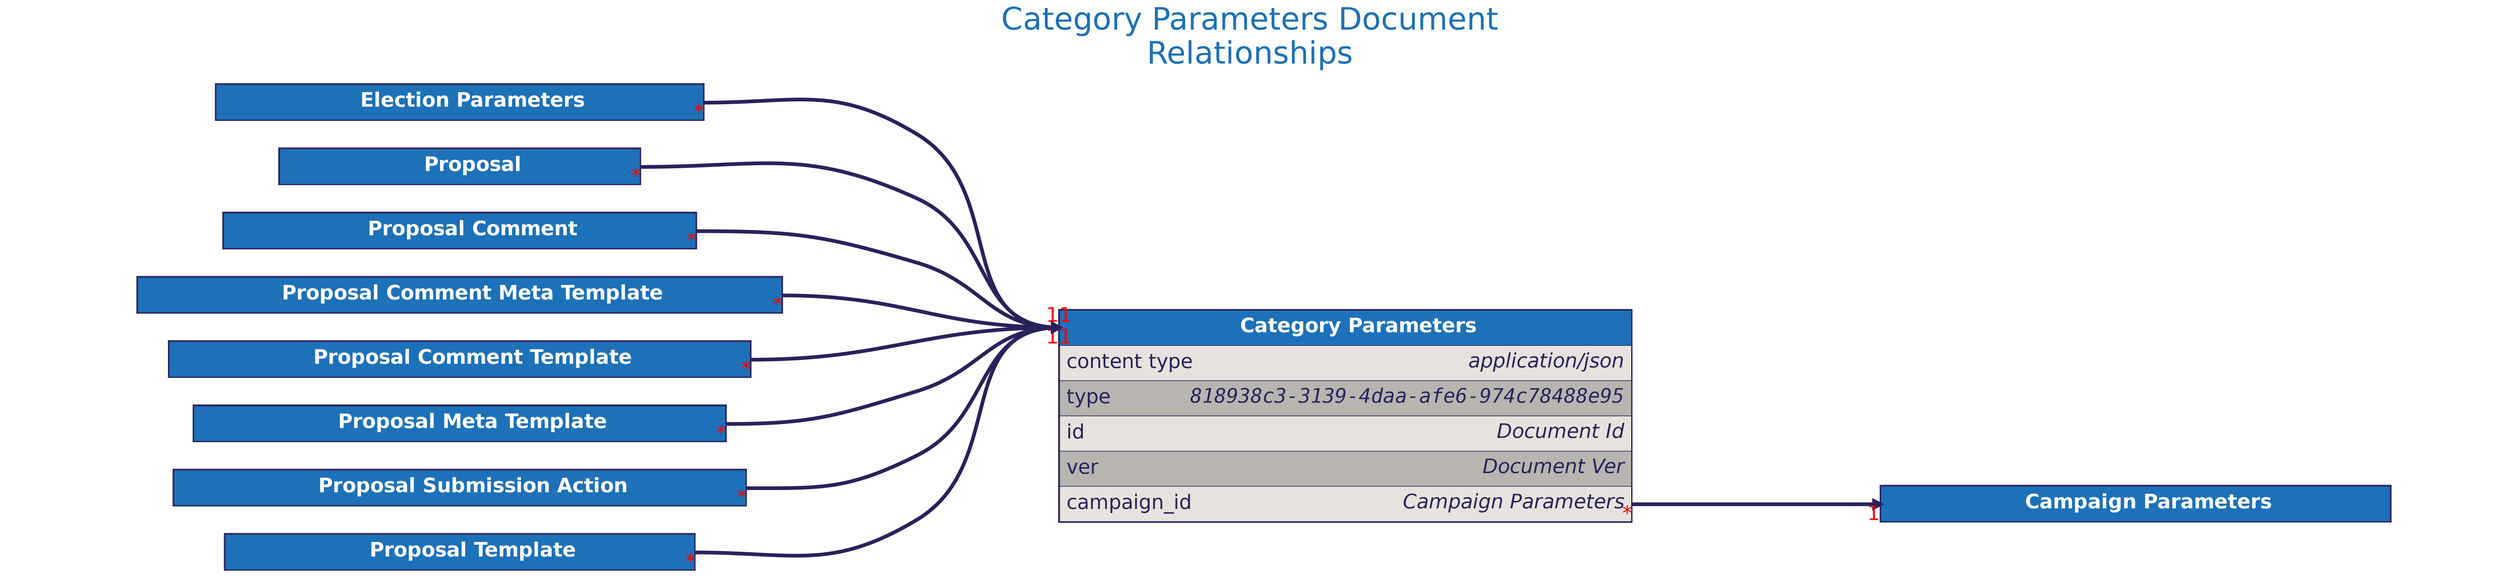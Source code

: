 digraph "Category Parameters" {
    rankdir="LR"
        graph [fontname="helvetica", fontsize="32", fontcolor="#29235c", bgcolor="white"];
        node [penwidth="0", margin="0", fontname="helvetica", fontsize="32", fontcolor="#29235c"];
        edge [fontname="helvetica", fontsize="32", fontcolor="red", color="#29235c"];

    labelloc="t"
    label="Category Parameters Document
Relationships"
    fontcolor="#1d71b8"
    fontsize=50


    "Campaign Parameters" [
        id="Campaign Parameters";
        label=<
            <TABLE BORDER="2" COLOR="#29235c" CELLBORDER="1" CELLSPACING="0" CELLPADDING="10">
            <TR>
                <TD PORT="title" BGCOLOR="#1d71b8" HREF="../campaign_parameters/">
                    <FONT COLOR="#ffffff"><B> Campaign Parameters </B></FONT>
                </TD>
            </TR>

            </TABLE>
        >
    ];


    "Category Parameters" [
        id="Category Parameters";
        label=<
            <TABLE BORDER="2" COLOR="#29235c" CELLBORDER="1" CELLSPACING="0" CELLPADDING="10">
            <TR>
                <TD PORT="title" BGCOLOR="#1d71b8" HREF="../category_parameters/">
                    <FONT COLOR="#ffffff"><B> Category Parameters </B></FONT>
                </TD>
            </TR>
            <TR>
                <TD ALIGN="LEFT" PORT="content type" BGCOLOR="#e7e2dd">
                    <TABLE CELLPADDING="0" CELLSPACING="0" BORDER="0">
                        <TR>
                            <TD ALIGN="LEFT" VALIGN="TOP" WIDTH="200"><FONT>content type</FONT></TD>
                            <TD ALIGN="RIGHT"><FONT><I>application/json</I></FONT></TD>
                        </TR>
                    </TABLE>
                </TD>
            </TR>
            <TR>
                <TD ALIGN="LEFT" PORT="type" BGCOLOR="#b8b5b0">
                    <TABLE CELLPADDING="0" CELLSPACING="0" BORDER="0">
                        <TR>
                            <TD ALIGN="LEFT" VALIGN="TOP" WIDTH="200"><FONT>type</FONT></TD>
                            <TD ALIGN="RIGHT"><FONT FACE="Courier"><I>818938c3-3139-4daa-afe6-974c78488e95</I></FONT></TD>
                        </TR>
                    </TABLE>
                </TD>
            </TR>
            <TR>
                <TD ALIGN="LEFT" PORT="id" BGCOLOR="#e7e2dd">
                    <TABLE CELLPADDING="0" CELLSPACING="0" BORDER="0">
                        <TR>
                            <TD ALIGN="LEFT" VALIGN="TOP" WIDTH="200"><FONT>id</FONT></TD>
                            <TD ALIGN="RIGHT"><FONT><I>Document Id</I></FONT></TD>
                        </TR>
                    </TABLE>
                </TD>
            </TR>
            <TR>
                <TD ALIGN="LEFT" PORT="ver" BGCOLOR="#b8b5b0">
                    <TABLE CELLPADDING="0" CELLSPACING="0" BORDER="0">
                        <TR>
                            <TD ALIGN="LEFT" VALIGN="TOP" WIDTH="200"><FONT>ver</FONT></TD>
                            <TD ALIGN="RIGHT"><FONT><I>Document Ver</I></FONT></TD>
                        </TR>
                    </TABLE>
                </TD>
            </TR>
            <TR>
                <TD ALIGN="LEFT" PORT="campaign_id" BGCOLOR="#e7e2dd">
                    <TABLE CELLPADDING="0" CELLSPACING="0" BORDER="0">
                        <TR>
                            <TD ALIGN="LEFT" VALIGN="TOP" WIDTH="200"><FONT>campaign_id</FONT></TD>
                            <TD ALIGN="RIGHT"><FONT><I>Campaign Parameters</I></FONT></TD>
                        </TR>
                    </TABLE>
                </TD>
            </TR>

            </TABLE>
        >
    ];


    "Election Parameters" [
        id="Election Parameters";
        label=<
            <TABLE BORDER="2" COLOR="#29235c" CELLBORDER="1" CELLSPACING="0" CELLPADDING="10">
            <TR>
                <TD PORT="title" BGCOLOR="#1d71b8" HREF="../election_parameters/">
                    <FONT COLOR="#ffffff"><B> Election Parameters </B></FONT>
                </TD>
            </TR>

            </TABLE>
        >
    ];


    "Proposal" [
        id="Proposal";
        label=<
            <TABLE BORDER="2" COLOR="#29235c" CELLBORDER="1" CELLSPACING="0" CELLPADDING="10">
            <TR>
                <TD PORT="title" BGCOLOR="#1d71b8" HREF="../proposal/">
                    <FONT COLOR="#ffffff"><B> Proposal </B></FONT>
                </TD>
            </TR>

            </TABLE>
        >
    ];


    "Proposal Comment" [
        id="Proposal Comment";
        label=<
            <TABLE BORDER="2" COLOR="#29235c" CELLBORDER="1" CELLSPACING="0" CELLPADDING="10">
            <TR>
                <TD PORT="title" BGCOLOR="#1d71b8" HREF="../proposal_comment/">
                    <FONT COLOR="#ffffff"><B> Proposal Comment </B></FONT>
                </TD>
            </TR>

            </TABLE>
        >
    ];


    "Proposal Comment Meta Template" [
        id="Proposal Comment Meta Template";
        label=<
            <TABLE BORDER="2" COLOR="#29235c" CELLBORDER="1" CELLSPACING="0" CELLPADDING="10">
            <TR>
                <TD PORT="title" BGCOLOR="#1d71b8" HREF="../proposal_comment_meta_template/">
                    <FONT COLOR="#ffffff"><B> Proposal Comment Meta Template </B></FONT>
                </TD>
            </TR>

            </TABLE>
        >
    ];


    "Proposal Comment Template" [
        id="Proposal Comment Template";
        label=<
            <TABLE BORDER="2" COLOR="#29235c" CELLBORDER="1" CELLSPACING="0" CELLPADDING="10">
            <TR>
                <TD PORT="title" BGCOLOR="#1d71b8" HREF="../proposal_comment_template/">
                    <FONT COLOR="#ffffff"><B> Proposal Comment Template </B></FONT>
                </TD>
            </TR>

            </TABLE>
        >
    ];


    "Proposal Meta Template" [
        id="Proposal Meta Template";
        label=<
            <TABLE BORDER="2" COLOR="#29235c" CELLBORDER="1" CELLSPACING="0" CELLPADDING="10">
            <TR>
                <TD PORT="title" BGCOLOR="#1d71b8" HREF="../proposal_meta_template/">
                    <FONT COLOR="#ffffff"><B> Proposal Meta Template </B></FONT>
                </TD>
            </TR>

            </TABLE>
        >
    ];


    "Proposal Submission Action" [
        id="Proposal Submission Action";
        label=<
            <TABLE BORDER="2" COLOR="#29235c" CELLBORDER="1" CELLSPACING="0" CELLPADDING="10">
            <TR>
                <TD PORT="title" BGCOLOR="#1d71b8" HREF="../proposal_submission_action/">
                    <FONT COLOR="#ffffff"><B> Proposal Submission Action </B></FONT>
                </TD>
            </TR>

            </TABLE>
        >
    ];


    "Proposal Template" [
        id="Proposal Template";
        label=<
            <TABLE BORDER="2" COLOR="#29235c" CELLBORDER="1" CELLSPACING="0" CELLPADDING="10">
            <TR>
                <TD PORT="title" BGCOLOR="#1d71b8" HREF="../proposal_template/">
                    <FONT COLOR="#ffffff"><B> Proposal Template </B></FONT>
                </TD>
            </TR>

            </TABLE>
        >
    ];


    "Category Parameters":"campaign_id":e -> "Campaign Parameters":"title":w [dir=forward, penwidth=6, color="#29235c", headlabel="1", taillabel="*"]
    "Election Parameters":"title":e -> "Category Parameters":"title":w [dir=forward, penwidth=6, color="#29235c", headlabel="1", taillabel="*"]
    "Proposal":"title":e -> "Category Parameters":"title":w [dir=forward, penwidth=6, color="#29235c", headlabel="1", taillabel="*"]
    "Proposal Comment":"title":e -> "Category Parameters":"title":w [dir=forward, penwidth=6, color="#29235c", headlabel="1", taillabel="*"]
    "Proposal Comment Meta Template":"title":e -> "Category Parameters":"title":w [dir=forward, penwidth=6, color="#29235c", headlabel="1", taillabel="*"]
    "Proposal Comment Template":"title":e -> "Category Parameters":"title":w [dir=forward, penwidth=6, color="#29235c", headlabel="1", taillabel="*"]
    "Proposal Meta Template":"title":e -> "Category Parameters":"title":w [dir=forward, penwidth=6, color="#29235c", headlabel="1", taillabel="*"]
    "Proposal Submission Action":"title":e -> "Category Parameters":"title":w [dir=forward, penwidth=6, color="#29235c", headlabel="1", taillabel="*"]
    "Proposal Template":"title":e -> "Category Parameters":"title":w [dir=forward, penwidth=6, color="#29235c", headlabel="1", taillabel="*"]
}
